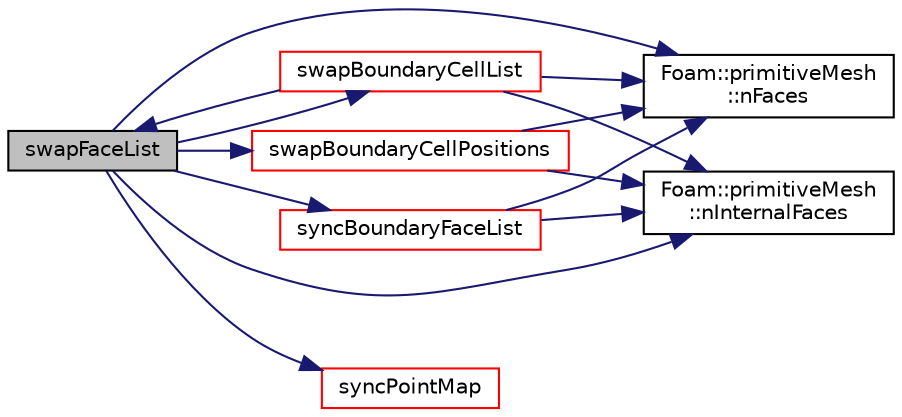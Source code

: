 digraph "swapFaceList"
{
  bgcolor="transparent";
  edge [fontname="Helvetica",fontsize="10",labelfontname="Helvetica",labelfontsize="10"];
  node [fontname="Helvetica",fontsize="10",shape=record];
  rankdir="LR";
  Node1 [label="swapFaceList",height=0.2,width=0.4,color="black", fillcolor="grey75", style="filled", fontcolor="black"];
  Node1 -> Node2 [color="midnightblue",fontsize="10",style="solid",fontname="Helvetica"];
  Node2 [label="Foam::primitiveMesh\l::nFaces",height=0.2,width=0.4,color="black",URL="$a01973.html#a9be088de373a98524a153de7da0e92e8"];
  Node1 -> Node3 [color="midnightblue",fontsize="10",style="solid",fontname="Helvetica"];
  Node3 [label="Foam::primitiveMesh\l::nInternalFaces",height=0.2,width=0.4,color="black",URL="$a01973.html#aa1eec60bd258a70018b8ffda0dced7bb"];
  Node1 -> Node4 [color="midnightblue",fontsize="10",style="solid",fontname="Helvetica"];
  Node4 [label="swapBoundaryCellList",height=0.2,width=0.4,color="red",URL="$a02555.html#ac509eef6db47b0b87366229f2fb017f9",tooltip="Swap to obtain neighbour cell values for all boundary faces. "];
  Node4 -> Node2 [color="midnightblue",fontsize="10",style="solid",fontname="Helvetica"];
  Node4 -> Node3 [color="midnightblue",fontsize="10",style="solid",fontname="Helvetica"];
  Node4 -> Node1 [color="midnightblue",fontsize="10",style="solid",fontname="Helvetica"];
  Node1 -> Node5 [color="midnightblue",fontsize="10",style="solid",fontname="Helvetica"];
  Node5 [label="swapBoundaryCellPositions",height=0.2,width=0.4,color="red",URL="$a02555.html#ae4912a4e02f0383f73363598c8cea12f",tooltip="Swap to obtain neighbour cell positions for all boundary faces. "];
  Node5 -> Node2 [color="midnightblue",fontsize="10",style="solid",fontname="Helvetica"];
  Node5 -> Node3 [color="midnightblue",fontsize="10",style="solid",fontname="Helvetica"];
  Node1 -> Node6 [color="midnightblue",fontsize="10",style="solid",fontname="Helvetica"];
  Node6 [label="syncBoundaryFaceList",height=0.2,width=0.4,color="red",URL="$a02555.html#a1885668646afb3cf257512c56daa9b2f",tooltip="Synchronize values on boundary faces only. "];
  Node6 -> Node2 [color="midnightblue",fontsize="10",style="solid",fontname="Helvetica"];
  Node6 -> Node3 [color="midnightblue",fontsize="10",style="solid",fontname="Helvetica"];
  Node1 -> Node7 [color="midnightblue",fontsize="10",style="solid",fontname="Helvetica"];
  Node7 [label="syncPointMap",height=0.2,width=0.4,color="red",URL="$a02555.html#a08bdf5c6403dd4367d1714c3d5b4145d",tooltip="Synchronize values on selected points. "];
}
